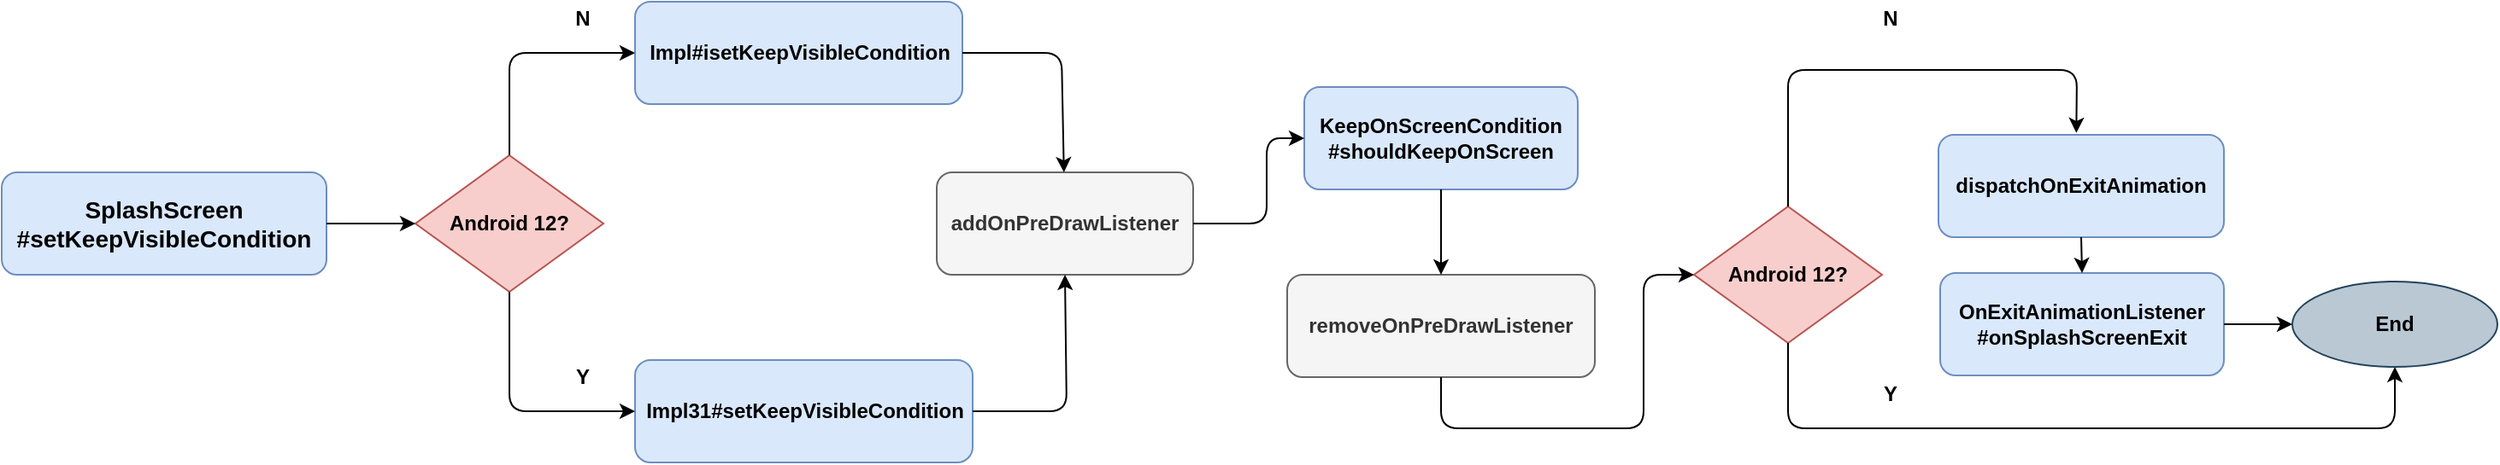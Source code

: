 <mxfile version="15.1.4" type="github">
  <diagram id="WY-m1oPLcEQthf2t5UFG" name="Page-1">
    <mxGraphModel dx="1328" dy="746" grid="1" gridSize="10" guides="1" tooltips="1" connect="1" arrows="1" fold="1" page="1" pageScale="1" pageWidth="827" pageHeight="1169" math="0" shadow="0">
      <root>
        <mxCell id="0" />
        <mxCell id="1" parent="0" />
        <mxCell id="h0qUA_rzXuK-6Y-ImOe0-1" value="&lt;div&gt;&lt;font style=&quot;font-size: 14px&quot;&gt;SplashScreen&lt;/font&gt;&lt;/div&gt;&lt;div&gt;&lt;font style=&quot;font-size: 14px&quot;&gt;#&lt;/font&gt;&lt;span style=&quot;font-size: 14px&quot;&gt;setKeepVisibleCondition&lt;/span&gt;&lt;/div&gt;" style="rounded=1;whiteSpace=wrap;html=1;fillColor=#dae8fc;strokeColor=#6c8ebf;align=center;fontStyle=1" parent="1" vertex="1">
          <mxGeometry x="20" y="220" width="190" height="60" as="geometry" />
        </mxCell>
        <mxCell id="h0qUA_rzXuK-6Y-ImOe0-2" value="Impl31#setKeepVisibleCondition" style="rounded=1;whiteSpace=wrap;html=1;fillColor=#dae8fc;strokeColor=#6c8ebf;fontStyle=1" parent="1" vertex="1">
          <mxGeometry x="390.5" y="330" width="197.5" height="60" as="geometry" />
        </mxCell>
        <mxCell id="h0qUA_rzXuK-6Y-ImOe0-3" value="Android 12?" style="rhombus;whiteSpace=wrap;html=1;fillColor=#f8cecc;strokeColor=#b85450;fontStyle=1" parent="1" vertex="1">
          <mxGeometry x="262" y="210" width="110" height="80" as="geometry" />
        </mxCell>
        <mxCell id="h0qUA_rzXuK-6Y-ImOe0-4" value="" style="endArrow=classic;html=1;exitX=1;exitY=0.5;exitDx=0;exitDy=0;fontStyle=1;entryX=0;entryY=0.5;entryDx=0;entryDy=0;" parent="1" edge="1" target="h0qUA_rzXuK-6Y-ImOe0-3" source="h0qUA_rzXuK-6Y-ImOe0-1">
          <mxGeometry width="50" height="50" relative="1" as="geometry">
            <mxPoint x="316.58" y="160" as="sourcePoint" />
            <mxPoint x="316.58" y="210" as="targetPoint" />
          </mxGeometry>
        </mxCell>
        <mxCell id="h0qUA_rzXuK-6Y-ImOe0-5" value="Y" style="text;html=1;strokeColor=none;fillColor=none;align=center;verticalAlign=middle;whiteSpace=wrap;rounded=0;fontStyle=1" parent="1" vertex="1">
          <mxGeometry x="340" y="330" width="40" height="20" as="geometry" />
        </mxCell>
        <mxCell id="h0qUA_rzXuK-6Y-ImOe0-6" value="N" style="text;html=1;strokeColor=none;fillColor=none;align=center;verticalAlign=middle;whiteSpace=wrap;rounded=0;fontStyle=1" parent="1" vertex="1">
          <mxGeometry x="340" y="120" width="40" height="20" as="geometry" />
        </mxCell>
        <mxCell id="h0qUA_rzXuK-6Y-ImOe0-7" value="Impl#isetKeepVisibleCondition" style="rounded=1;whiteSpace=wrap;html=1;fillColor=#dae8fc;strokeColor=#6c8ebf;fontStyle=1" parent="1" vertex="1">
          <mxGeometry x="390.5" y="120" width="191.5" height="60" as="geometry" />
        </mxCell>
        <mxCell id="h0qUA_rzXuK-6Y-ImOe0-8" value="addOnPreDrawListener" style="rounded=1;whiteSpace=wrap;html=1;fillColor=#f5f5f5;strokeColor=#666666;fontColor=#333333;fontStyle=1" parent="1" vertex="1">
          <mxGeometry x="567" y="220" width="150" height="60" as="geometry" />
        </mxCell>
        <mxCell id="h0qUA_rzXuK-6Y-ImOe0-9" value="KeepOnScreenCondition&lt;br&gt;#shouldKeepOnScreen" style="rounded=1;whiteSpace=wrap;html=1;fillColor=#dae8fc;strokeColor=#6c8ebf;fontStyle=1" parent="1" vertex="1">
          <mxGeometry x="782" y="170" width="160" height="60" as="geometry" />
        </mxCell>
        <mxCell id="h0qUA_rzXuK-6Y-ImOe0-10" value="" style="endArrow=classic;html=1;exitX=0.5;exitY=1;exitDx=0;exitDy=0;entryX=0;entryY=0.5;entryDx=0;entryDy=0;fontStyle=1" parent="1" source="h0qUA_rzXuK-6Y-ImOe0-3" target="h0qUA_rzXuK-6Y-ImOe0-2" edge="1">
          <mxGeometry width="50" height="50" relative="1" as="geometry">
            <mxPoint x="552" y="225" as="sourcePoint" />
            <mxPoint x="129" y="298" as="targetPoint" />
            <Array as="points">
              <mxPoint x="317" y="360" />
            </Array>
          </mxGeometry>
        </mxCell>
        <mxCell id="h0qUA_rzXuK-6Y-ImOe0-11" value="" style="endArrow=classic;html=1;exitX=1;exitY=0.5;exitDx=0;exitDy=0;entryX=0.5;entryY=1;entryDx=0;entryDy=0;fontStyle=1" parent="1" source="h0qUA_rzXuK-6Y-ImOe0-2" target="h0qUA_rzXuK-6Y-ImOe0-8" edge="1">
          <mxGeometry width="50" height="50" relative="1" as="geometry">
            <mxPoint x="222" y="260.0" as="sourcePoint" />
            <mxPoint x="262" y="460" as="targetPoint" />
            <Array as="points">
              <mxPoint x="643" y="360" />
            </Array>
          </mxGeometry>
        </mxCell>
        <mxCell id="h0qUA_rzXuK-6Y-ImOe0-12" value="" style="endArrow=classic;html=1;exitX=1;exitY=0.5;exitDx=0;exitDy=0;fontStyle=1" parent="1" source="h0qUA_rzXuK-6Y-ImOe0-7" target="h0qUA_rzXuK-6Y-ImOe0-8" edge="1">
          <mxGeometry width="50" height="50" relative="1" as="geometry">
            <mxPoint x="490" y="430" as="sourcePoint" />
            <mxPoint x="488.5" y="485" as="targetPoint" />
            <Array as="points">
              <mxPoint x="640" y="150" />
            </Array>
          </mxGeometry>
        </mxCell>
        <mxCell id="h0qUA_rzXuK-6Y-ImOe0-13" value="" style="endArrow=classic;html=1;exitX=1;exitY=0.5;exitDx=0;exitDy=0;fontStyle=1;entryX=0;entryY=0.5;entryDx=0;entryDy=0;" parent="1" edge="1" target="h0qUA_rzXuK-6Y-ImOe0-9" source="h0qUA_rzXuK-6Y-ImOe0-8">
          <mxGeometry width="50" height="50" relative="1" as="geometry">
            <mxPoint x="780" y="180.0" as="sourcePoint" />
            <mxPoint x="780" y="230.0" as="targetPoint" />
            <Array as="points">
              <mxPoint x="760" y="250" />
              <mxPoint x="760" y="200" />
            </Array>
          </mxGeometry>
        </mxCell>
        <mxCell id="h0qUA_rzXuK-6Y-ImOe0-14" value="removeOnPreDrawListener" style="rounded=1;whiteSpace=wrap;html=1;fillColor=#f5f5f5;strokeColor=#666666;fontColor=#333333;fontStyle=1" parent="1" vertex="1">
          <mxGeometry x="772" y="280" width="180" height="60" as="geometry" />
        </mxCell>
        <mxCell id="h0qUA_rzXuK-6Y-ImOe0-16" value="" style="endArrow=classic;html=1;entryX=0;entryY=0.5;entryDx=0;entryDy=0;fontStyle=1;exitX=0.5;exitY=0;exitDx=0;exitDy=0;" parent="1" source="h0qUA_rzXuK-6Y-ImOe0-3" target="h0qUA_rzXuK-6Y-ImOe0-7" edge="1">
          <mxGeometry width="50" height="50" relative="1" as="geometry">
            <mxPoint x="485" y="250" as="sourcePoint" />
            <mxPoint x="373" y="330" as="targetPoint" />
            <Array as="points">
              <mxPoint x="317" y="150" />
            </Array>
          </mxGeometry>
        </mxCell>
        <mxCell id="h0qUA_rzXuK-6Y-ImOe0-17" value="Android 12?" style="rhombus;whiteSpace=wrap;html=1;fillColor=#f8cecc;strokeColor=#b85450;fontStyle=1" parent="1" vertex="1">
          <mxGeometry x="1010" y="240" width="110" height="80" as="geometry" />
        </mxCell>
        <mxCell id="h0qUA_rzXuK-6Y-ImOe0-18" value="" style="endArrow=classic;html=1;fontStyle=1;entryX=0;entryY=0.5;entryDx=0;entryDy=0;exitX=0.5;exitY=1;exitDx=0;exitDy=0;" parent="1" edge="1" target="h0qUA_rzXuK-6Y-ImOe0-17" source="h0qUA_rzXuK-6Y-ImOe0-14">
          <mxGeometry width="50" height="50" relative="1" as="geometry">
            <mxPoint x="850.5" y="340" as="sourcePoint" />
            <mxPoint x="787.08" y="450.0" as="targetPoint" />
            <Array as="points">
              <mxPoint x="862" y="370" />
              <mxPoint x="980.5" y="370" />
              <mxPoint x="980.5" y="280" />
            </Array>
          </mxGeometry>
        </mxCell>
        <mxCell id="h0qUA_rzXuK-6Y-ImOe0-19" value="N" style="text;html=1;strokeColor=none;fillColor=none;align=center;verticalAlign=middle;whiteSpace=wrap;rounded=0;fontStyle=1" parent="1" vertex="1">
          <mxGeometry x="1105" y="120" width="40" height="20" as="geometry" />
        </mxCell>
        <mxCell id="h0qUA_rzXuK-6Y-ImOe0-20" value="dispatchOnExitAnimation" style="rounded=1;whiteSpace=wrap;html=1;fillColor=#dae8fc;strokeColor=#6c8ebf;fontStyle=1" parent="1" vertex="1">
          <mxGeometry x="1153" y="198" width="167" height="60" as="geometry" />
        </mxCell>
        <mxCell id="h0qUA_rzXuK-6Y-ImOe0-21" value="OnExitAnimationListener&lt;br&gt;#onSplashScreenExit" style="rounded=1;whiteSpace=wrap;html=1;fillColor=#dae8fc;strokeColor=#6c8ebf;fontStyle=1" parent="1" vertex="1">
          <mxGeometry x="1154" y="279" width="166" height="60" as="geometry" />
        </mxCell>
        <mxCell id="h0qUA_rzXuK-6Y-ImOe0-26" value="" style="endArrow=classic;html=1;exitX=0.5;exitY=1;exitDx=0;exitDy=0;entryX=0.5;entryY=1;entryDx=0;entryDy=0;fontStyle=1" parent="1" target="h0qUA_rzXuK-6Y-ImOe0-24" edge="1" source="h0qUA_rzXuK-6Y-ImOe0-17">
          <mxGeometry width="50" height="50" relative="1" as="geometry">
            <mxPoint x="726" y="520" as="sourcePoint" />
            <mxPoint x="614" y="600" as="targetPoint" />
            <Array as="points">
              <mxPoint x="1065" y="370" />
              <mxPoint x="1420" y="370" />
            </Array>
          </mxGeometry>
        </mxCell>
        <mxCell id="h0qUA_rzXuK-6Y-ImOe0-27" value="Y" style="text;html=1;strokeColor=none;fillColor=none;align=center;verticalAlign=middle;whiteSpace=wrap;rounded=0;fontStyle=1" parent="1" vertex="1">
          <mxGeometry x="1105" y="340" width="40" height="20" as="geometry" />
        </mxCell>
        <mxCell id="h0qUA_rzXuK-6Y-ImOe0-24" value="End" style="ellipse;whiteSpace=wrap;html=1;fillColor=#bac8d3;strokeColor=#23445d;fontStyle=1" parent="1" vertex="1">
          <mxGeometry x="1360" y="284" width="120" height="50" as="geometry" />
        </mxCell>
        <mxCell id="h0qUA_rzXuK-6Y-ImOe0-29" value="" style="endArrow=classic;html=1;fontStyle=1;exitX=0.5;exitY=1;exitDx=0;exitDy=0;entryX=0.5;entryY=0;entryDx=0;entryDy=0;" parent="1" edge="1" target="h0qUA_rzXuK-6Y-ImOe0-21" source="h0qUA_rzXuK-6Y-ImOe0-20">
          <mxGeometry width="50" height="50" relative="1" as="geometry">
            <mxPoint x="1245" y="259" as="sourcePoint" />
            <mxPoint x="1245" y="279" as="targetPoint" />
          </mxGeometry>
        </mxCell>
        <mxCell id="h0qUA_rzXuK-6Y-ImOe0-30" value="" style="endArrow=classic;html=1;exitX=0.5;exitY=0;exitDx=0;exitDy=0;entryX=0.483;entryY=-0.018;entryDx=0;entryDy=0;entryPerimeter=0;fontStyle=1" parent="1" target="h0qUA_rzXuK-6Y-ImOe0-20" edge="1" source="h0qUA_rzXuK-6Y-ImOe0-17">
          <mxGeometry width="50" height="50" relative="1" as="geometry">
            <mxPoint x="837" y="520" as="sourcePoint" />
            <mxPoint x="988" y="520" as="targetPoint" />
            <Array as="points">
              <mxPoint x="1065" y="160" />
              <mxPoint x="1234" y="160" />
            </Array>
          </mxGeometry>
        </mxCell>
        <mxCell id="h0qUA_rzXuK-6Y-ImOe0-32" value="" style="endArrow=classic;html=1;entryX=0;entryY=0.5;entryDx=0;entryDy=0;exitX=1;exitY=0.5;exitDx=0;exitDy=0;fontStyle=1" parent="1" source="h0qUA_rzXuK-6Y-ImOe0-21" target="h0qUA_rzXuK-6Y-ImOe0-24" edge="1">
          <mxGeometry width="50" height="50" relative="1" as="geometry">
            <mxPoint x="1274.25" y="349" as="sourcePoint" />
            <mxPoint x="1135" y="364" as="targetPoint" />
            <Array as="points" />
          </mxGeometry>
        </mxCell>
        <mxCell id="C49qPdOv5mMWDmwb6jOa-1" value="" style="endArrow=classic;html=1;fontStyle=1;entryX=0.5;entryY=0;entryDx=0;entryDy=0;exitX=0.5;exitY=1;exitDx=0;exitDy=0;" edge="1" parent="1" source="h0qUA_rzXuK-6Y-ImOe0-9" target="h0qUA_rzXuK-6Y-ImOe0-14">
          <mxGeometry width="50" height="50" relative="1" as="geometry">
            <mxPoint x="862.5" y="230" as="sourcePoint" />
            <mxPoint x="862.0" y="275.0" as="targetPoint" />
          </mxGeometry>
        </mxCell>
      </root>
    </mxGraphModel>
  </diagram>
</mxfile>
